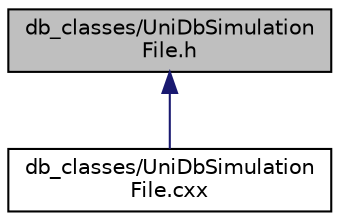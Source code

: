 digraph "db_classes/UniDbSimulationFile.h"
{
  edge [fontname="Helvetica",fontsize="10",labelfontname="Helvetica",labelfontsize="10"];
  node [fontname="Helvetica",fontsize="10",shape=record];
  Node1 [label="db_classes/UniDbSimulation\lFile.h",height=0.2,width=0.4,color="black", fillcolor="grey75", style="filled", fontcolor="black"];
  Node1 -> Node2 [dir="back",color="midnightblue",fontsize="10",style="solid",fontname="Helvetica"];
  Node2 [label="db_classes/UniDbSimulation\lFile.cxx",height=0.2,width=0.4,color="black", fillcolor="white", style="filled",URL="$_uni_db_simulation_file_8cxx.html"];
}
